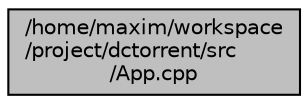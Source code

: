digraph "/home/maxim/workspace/project/dctorrent/src/App.cpp"
{
  edge [fontname="Helvetica",fontsize="10",labelfontname="Helvetica",labelfontsize="10"];
  node [fontname="Helvetica",fontsize="10",shape=record];
  Node281 [label="/home/maxim/workspace\l/project/dctorrent/src\l/App.cpp",height=0.2,width=0.4,color="black", fillcolor="grey75", style="filled", fontcolor="black"];
}
